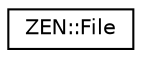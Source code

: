 digraph "Graphical Class Hierarchy"
{
 // LATEX_PDF_SIZE
  edge [fontname="Helvetica",fontsize="10",labelfontname="Helvetica",labelfontsize="10"];
  node [fontname="Helvetica",fontsize="10",shape=record];
  rankdir="LR";
  Node0 [label="ZEN::File",height=0.2,width=0.4,color="black", fillcolor="white", style="filled",URL="$classZEN_1_1File.html",tooltip=" "];
}
